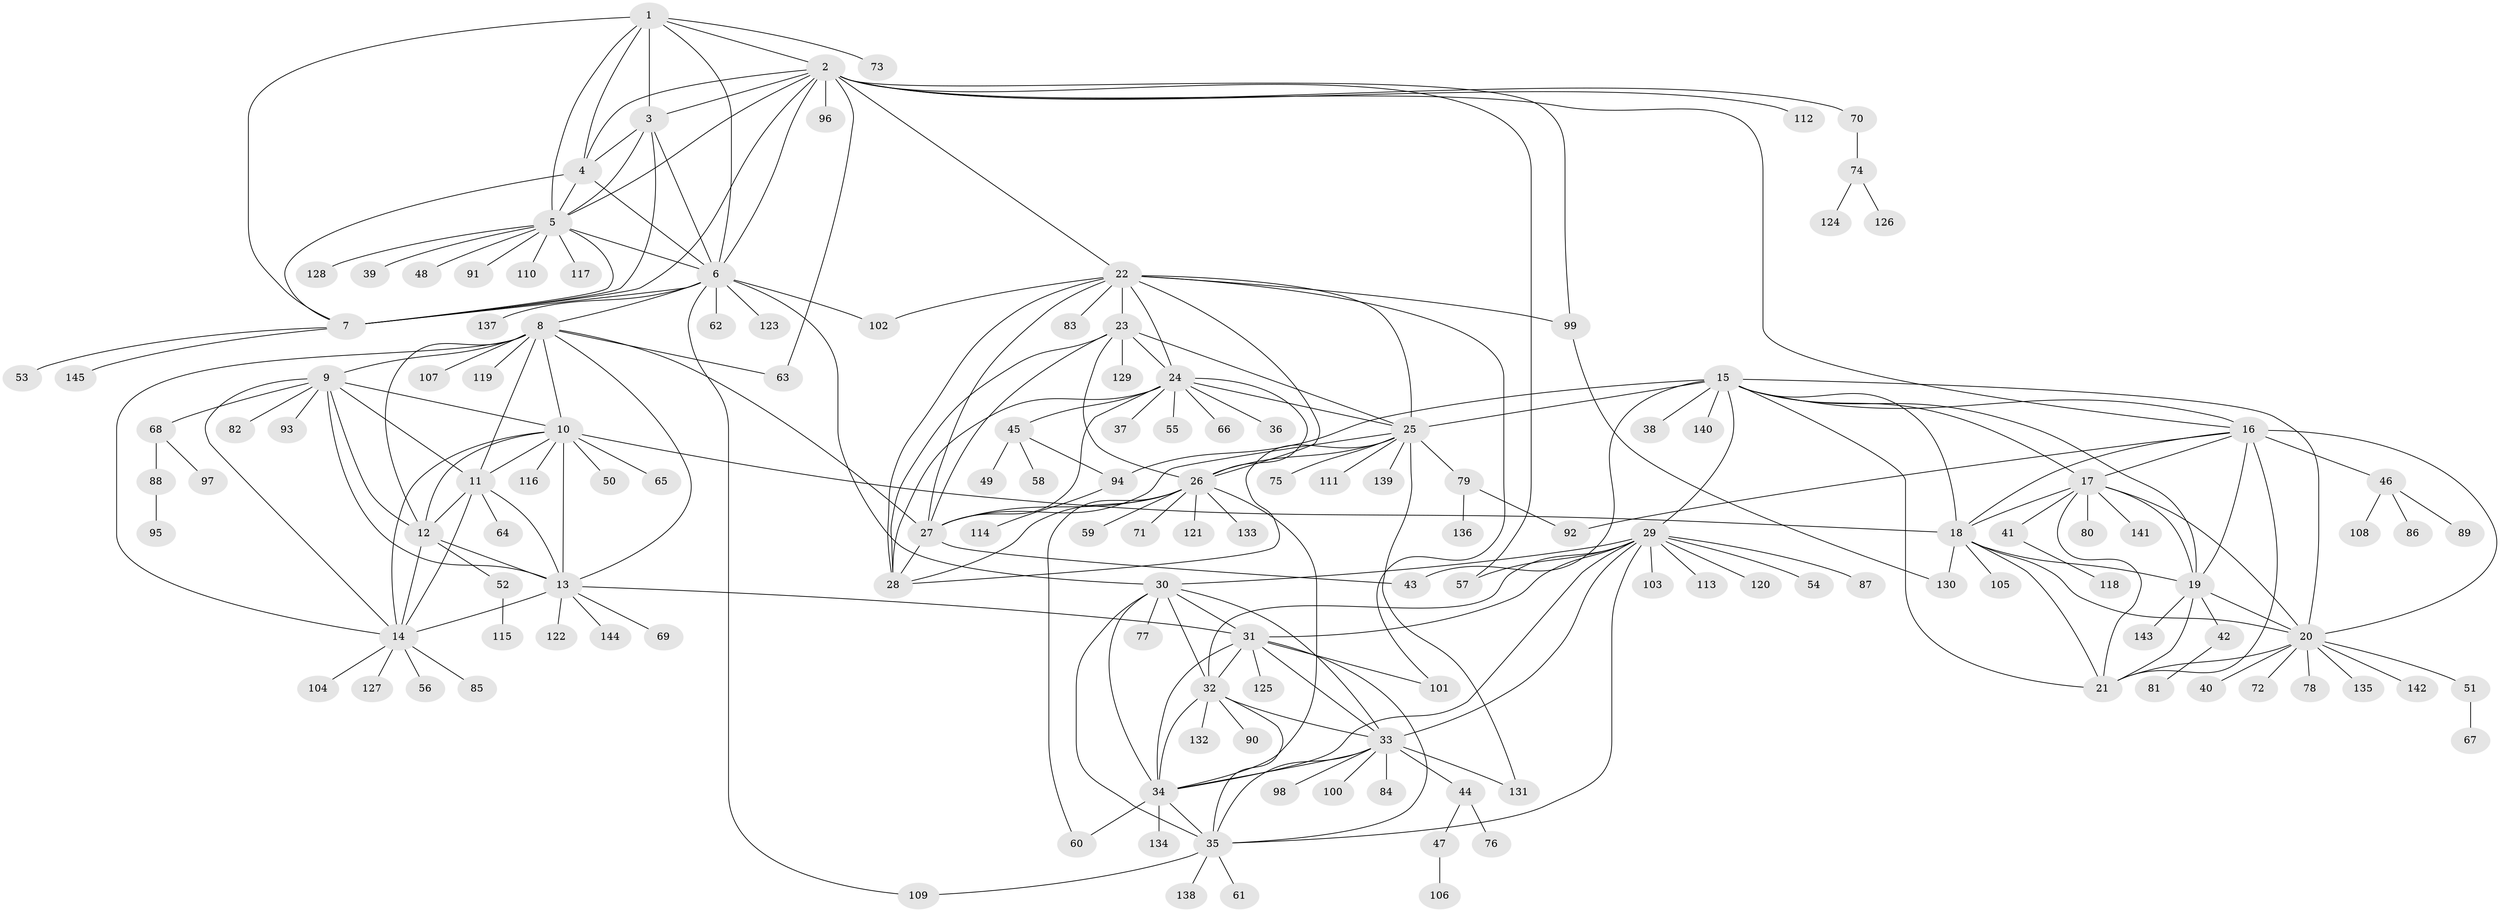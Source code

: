 // Generated by graph-tools (version 1.1) at 2025/50/03/09/25 03:50:39]
// undirected, 145 vertices, 237 edges
graph export_dot {
graph [start="1"]
  node [color=gray90,style=filled];
  1;
  2;
  3;
  4;
  5;
  6;
  7;
  8;
  9;
  10;
  11;
  12;
  13;
  14;
  15;
  16;
  17;
  18;
  19;
  20;
  21;
  22;
  23;
  24;
  25;
  26;
  27;
  28;
  29;
  30;
  31;
  32;
  33;
  34;
  35;
  36;
  37;
  38;
  39;
  40;
  41;
  42;
  43;
  44;
  45;
  46;
  47;
  48;
  49;
  50;
  51;
  52;
  53;
  54;
  55;
  56;
  57;
  58;
  59;
  60;
  61;
  62;
  63;
  64;
  65;
  66;
  67;
  68;
  69;
  70;
  71;
  72;
  73;
  74;
  75;
  76;
  77;
  78;
  79;
  80;
  81;
  82;
  83;
  84;
  85;
  86;
  87;
  88;
  89;
  90;
  91;
  92;
  93;
  94;
  95;
  96;
  97;
  98;
  99;
  100;
  101;
  102;
  103;
  104;
  105;
  106;
  107;
  108;
  109;
  110;
  111;
  112;
  113;
  114;
  115;
  116;
  117;
  118;
  119;
  120;
  121;
  122;
  123;
  124;
  125;
  126;
  127;
  128;
  129;
  130;
  131;
  132;
  133;
  134;
  135;
  136;
  137;
  138;
  139;
  140;
  141;
  142;
  143;
  144;
  145;
  1 -- 2;
  1 -- 3;
  1 -- 4;
  1 -- 5;
  1 -- 6;
  1 -- 7;
  1 -- 73;
  2 -- 3;
  2 -- 4;
  2 -- 5;
  2 -- 6;
  2 -- 7;
  2 -- 16;
  2 -- 22;
  2 -- 57;
  2 -- 63;
  2 -- 70;
  2 -- 96;
  2 -- 99;
  2 -- 112;
  3 -- 4;
  3 -- 5;
  3 -- 6;
  3 -- 7;
  4 -- 5;
  4 -- 6;
  4 -- 7;
  5 -- 6;
  5 -- 7;
  5 -- 39;
  5 -- 48;
  5 -- 91;
  5 -- 110;
  5 -- 117;
  5 -- 128;
  6 -- 7;
  6 -- 8;
  6 -- 30;
  6 -- 62;
  6 -- 102;
  6 -- 109;
  6 -- 123;
  6 -- 137;
  7 -- 53;
  7 -- 145;
  8 -- 9;
  8 -- 10;
  8 -- 11;
  8 -- 12;
  8 -- 13;
  8 -- 14;
  8 -- 27;
  8 -- 63;
  8 -- 107;
  8 -- 119;
  9 -- 10;
  9 -- 11;
  9 -- 12;
  9 -- 13;
  9 -- 14;
  9 -- 68;
  9 -- 82;
  9 -- 93;
  10 -- 11;
  10 -- 12;
  10 -- 13;
  10 -- 14;
  10 -- 18;
  10 -- 50;
  10 -- 65;
  10 -- 116;
  11 -- 12;
  11 -- 13;
  11 -- 14;
  11 -- 64;
  12 -- 13;
  12 -- 14;
  12 -- 52;
  13 -- 14;
  13 -- 31;
  13 -- 69;
  13 -- 122;
  13 -- 144;
  14 -- 56;
  14 -- 85;
  14 -- 104;
  14 -- 127;
  15 -- 16;
  15 -- 17;
  15 -- 18;
  15 -- 19;
  15 -- 20;
  15 -- 21;
  15 -- 25;
  15 -- 29;
  15 -- 38;
  15 -- 43;
  15 -- 94;
  15 -- 140;
  16 -- 17;
  16 -- 18;
  16 -- 19;
  16 -- 20;
  16 -- 21;
  16 -- 46;
  16 -- 92;
  17 -- 18;
  17 -- 19;
  17 -- 20;
  17 -- 21;
  17 -- 41;
  17 -- 80;
  17 -- 141;
  18 -- 19;
  18 -- 20;
  18 -- 21;
  18 -- 105;
  18 -- 130;
  19 -- 20;
  19 -- 21;
  19 -- 42;
  19 -- 143;
  20 -- 21;
  20 -- 40;
  20 -- 51;
  20 -- 72;
  20 -- 78;
  20 -- 135;
  20 -- 142;
  22 -- 23;
  22 -- 24;
  22 -- 25;
  22 -- 26;
  22 -- 27;
  22 -- 28;
  22 -- 83;
  22 -- 99;
  22 -- 101;
  22 -- 102;
  23 -- 24;
  23 -- 25;
  23 -- 26;
  23 -- 27;
  23 -- 28;
  23 -- 129;
  24 -- 25;
  24 -- 26;
  24 -- 27;
  24 -- 28;
  24 -- 36;
  24 -- 37;
  24 -- 45;
  24 -- 55;
  24 -- 66;
  25 -- 26;
  25 -- 27;
  25 -- 28;
  25 -- 75;
  25 -- 79;
  25 -- 111;
  25 -- 131;
  25 -- 139;
  26 -- 27;
  26 -- 28;
  26 -- 34;
  26 -- 59;
  26 -- 60;
  26 -- 71;
  26 -- 121;
  26 -- 133;
  27 -- 28;
  27 -- 43;
  29 -- 30;
  29 -- 31;
  29 -- 32;
  29 -- 33;
  29 -- 34;
  29 -- 35;
  29 -- 54;
  29 -- 57;
  29 -- 87;
  29 -- 103;
  29 -- 113;
  29 -- 120;
  30 -- 31;
  30 -- 32;
  30 -- 33;
  30 -- 34;
  30 -- 35;
  30 -- 77;
  31 -- 32;
  31 -- 33;
  31 -- 34;
  31 -- 35;
  31 -- 101;
  31 -- 125;
  32 -- 33;
  32 -- 34;
  32 -- 35;
  32 -- 90;
  32 -- 132;
  33 -- 34;
  33 -- 35;
  33 -- 44;
  33 -- 84;
  33 -- 98;
  33 -- 100;
  33 -- 131;
  34 -- 35;
  34 -- 60;
  34 -- 134;
  35 -- 61;
  35 -- 109;
  35 -- 138;
  41 -- 118;
  42 -- 81;
  44 -- 47;
  44 -- 76;
  45 -- 49;
  45 -- 58;
  45 -- 94;
  46 -- 86;
  46 -- 89;
  46 -- 108;
  47 -- 106;
  51 -- 67;
  52 -- 115;
  68 -- 88;
  68 -- 97;
  70 -- 74;
  74 -- 124;
  74 -- 126;
  79 -- 92;
  79 -- 136;
  88 -- 95;
  94 -- 114;
  99 -- 130;
}
